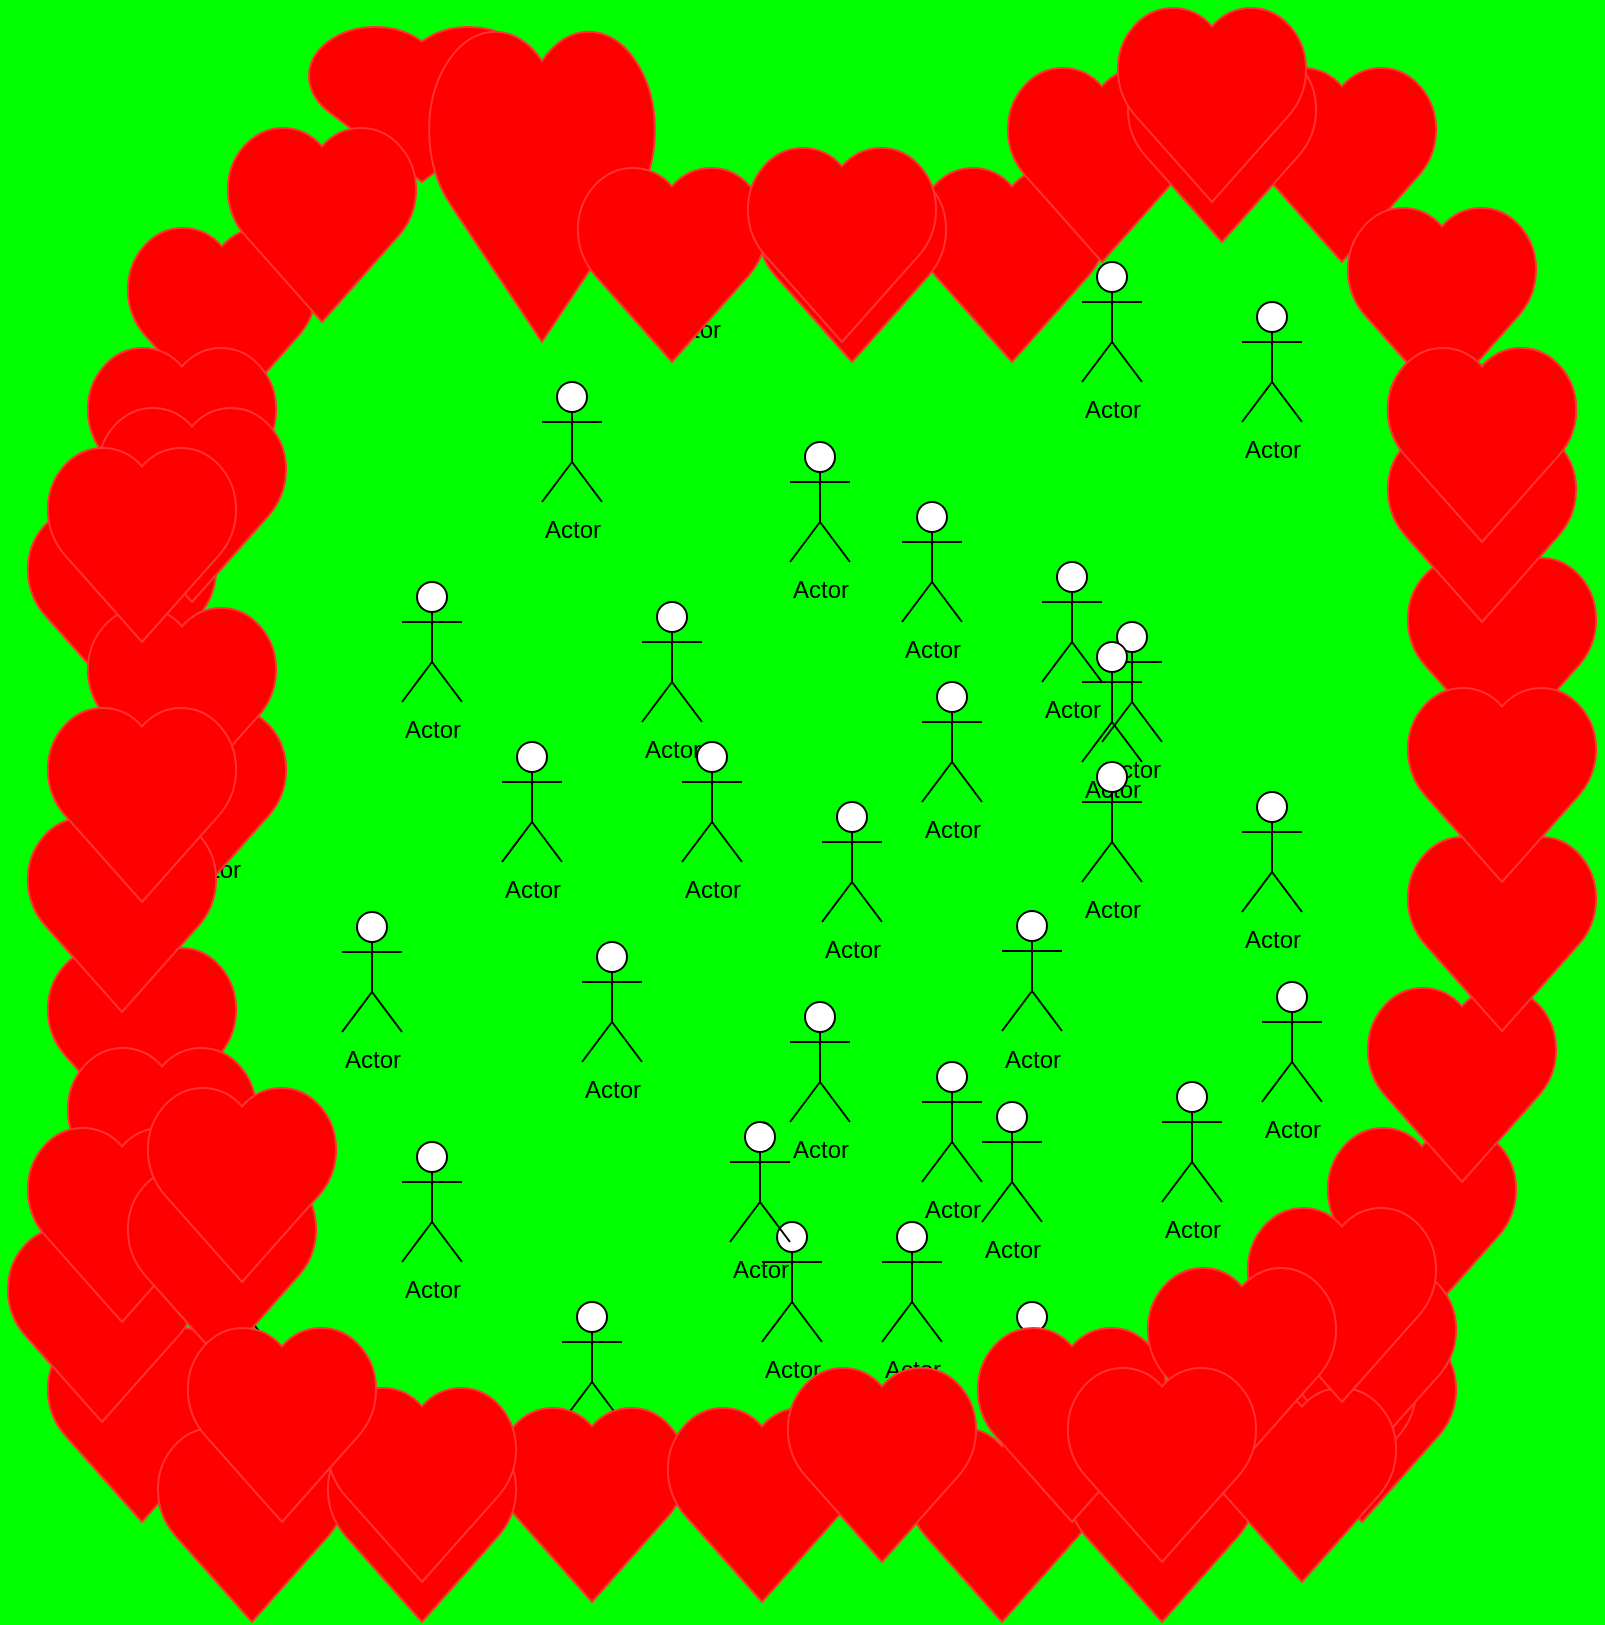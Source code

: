 <mxfile version="14.0.1" type="github">
  <diagram id="mqElQO4Gb72HrLTUOcsn" name="第 1 页">
    <mxGraphModel dx="1426" dy="891" grid="1" gridSize="10" guides="1" tooltips="1" connect="1" arrows="1" fold="1" page="1" pageScale="1" pageWidth="827" pageHeight="1169" background="#00FF00" math="0" shadow="0">
      <root>
        <mxCell id="0" />
        <mxCell id="1" parent="0" />
        <mxCell id="NIX0h1YYxs0aXMcXGmLt-5" value="Actor" style="shape=umlActor;verticalLabelPosition=bottom;verticalAlign=top;html=1;outlineConnect=0;" vertex="1" parent="1">
          <mxGeometry x="220" y="700" width="30" height="60" as="geometry" />
        </mxCell>
        <mxCell id="NIX0h1YYxs0aXMcXGmLt-6" value="Actor" style="shape=umlActor;verticalLabelPosition=bottom;verticalAlign=top;html=1;outlineConnect=0;" vertex="1" parent="1">
          <mxGeometry x="460" y="740" width="30" height="60" as="geometry" />
        </mxCell>
        <mxCell id="NIX0h1YYxs0aXMcXGmLt-8" value="Actor" style="shape=umlActor;verticalLabelPosition=bottom;verticalAlign=top;html=1;outlineConnect=0;" vertex="1" parent="1">
          <mxGeometry x="540" y="410" width="30" height="60" as="geometry" />
        </mxCell>
        <mxCell id="NIX0h1YYxs0aXMcXGmLt-9" value="Actor" style="shape=umlActor;verticalLabelPosition=bottom;verticalAlign=top;html=1;outlineConnect=0;" vertex="1" parent="1">
          <mxGeometry x="480" y="470" width="30" height="60" as="geometry" />
        </mxCell>
        <mxCell id="NIX0h1YYxs0aXMcXGmLt-10" value="Actor" style="shape=umlActor;verticalLabelPosition=bottom;verticalAlign=top;html=1;outlineConnect=0;" vertex="1" parent="1">
          <mxGeometry x="650" y="620" width="30" height="60" as="geometry" />
        </mxCell>
        <mxCell id="NIX0h1YYxs0aXMcXGmLt-11" value="Actor" style="shape=umlActor;verticalLabelPosition=bottom;verticalAlign=top;html=1;outlineConnect=0;" vertex="1" parent="1">
          <mxGeometry x="640" y="525" width="30" height="60" as="geometry" />
        </mxCell>
        <mxCell id="NIX0h1YYxs0aXMcXGmLt-12" value="Actor" style="shape=umlActor;verticalLabelPosition=bottom;verticalAlign=top;html=1;outlineConnect=0;" vertex="1" parent="1">
          <mxGeometry x="480" y="660" width="30" height="60" as="geometry" />
        </mxCell>
        <mxCell id="NIX0h1YYxs0aXMcXGmLt-13" value="Actor" style="shape=umlActor;verticalLabelPosition=bottom;verticalAlign=top;html=1;outlineConnect=0;" vertex="1" parent="1">
          <mxGeometry x="520" y="584.5" width="30" height="60" as="geometry" />
        </mxCell>
        <mxCell id="NIX0h1YYxs0aXMcXGmLt-14" value="Actor" style="shape=umlActor;verticalLabelPosition=bottom;verticalAlign=top;html=1;outlineConnect=0;" vertex="1" parent="1">
          <mxGeometry x="130" y="750" width="30" height="60" as="geometry" />
        </mxCell>
        <mxCell id="NIX0h1YYxs0aXMcXGmLt-15" value="Actor" style="shape=umlActor;verticalLabelPosition=bottom;verticalAlign=top;html=1;outlineConnect=0;" vertex="1" parent="1">
          <mxGeometry x="300" y="780" width="30" height="60" as="geometry" />
        </mxCell>
        <mxCell id="NIX0h1YYxs0aXMcXGmLt-16" value="Actor" style="shape=umlActor;verticalLabelPosition=bottom;verticalAlign=top;html=1;outlineConnect=0;" vertex="1" parent="1">
          <mxGeometry x="65" y="400" width="30" height="60" as="geometry" />
        </mxCell>
        <mxCell id="NIX0h1YYxs0aXMcXGmLt-17" value="Actor" style="shape=umlActor;verticalLabelPosition=bottom;verticalAlign=top;html=1;outlineConnect=0;" vertex="1" parent="1">
          <mxGeometry x="570" y="440" width="30" height="60" as="geometry" />
        </mxCell>
        <mxCell id="NIX0h1YYxs0aXMcXGmLt-18" value="Actor" style="shape=umlActor;verticalLabelPosition=bottom;verticalAlign=top;html=1;outlineConnect=0;" vertex="1" parent="1">
          <mxGeometry x="80" y="450" height="10" as="geometry" />
        </mxCell>
        <mxCell id="NIX0h1YYxs0aXMcXGmLt-19" value="Actor" style="shape=umlActor;verticalLabelPosition=bottom;verticalAlign=top;html=1;outlineConnect=0;" vertex="1" parent="1">
          <mxGeometry x="100" y="250" width="30" height="60" as="geometry" />
        </mxCell>
        <mxCell id="NIX0h1YYxs0aXMcXGmLt-20" value="Actor" style="shape=umlActor;verticalLabelPosition=bottom;verticalAlign=top;html=1;outlineConnect=0;" vertex="1" parent="1">
          <mxGeometry x="350" y="220" width="30" height="60" as="geometry" />
        </mxCell>
        <mxCell id="NIX0h1YYxs0aXMcXGmLt-23" value="Actor" style="shape=umlActor;verticalLabelPosition=bottom;verticalAlign=top;html=1;outlineConnect=0;" vertex="1" parent="1">
          <mxGeometry x="520" y="780" width="30" height="60" as="geometry" />
        </mxCell>
        <mxCell id="NIX0h1YYxs0aXMcXGmLt-24" value="Actor" style="shape=umlActor;verticalLabelPosition=bottom;verticalAlign=top;html=1;outlineConnect=0;" vertex="1" parent="1">
          <mxGeometry x="400" y="740" width="30" height="60" as="geometry" />
        </mxCell>
        <mxCell id="NIX0h1YYxs0aXMcXGmLt-25" value="Actor" style="shape=umlActor;verticalLabelPosition=bottom;verticalAlign=top;html=1;outlineConnect=0;" vertex="1" parent="1">
          <mxGeometry x="190" y="585" width="30" height="60" as="geometry" />
        </mxCell>
        <mxCell id="NIX0h1YYxs0aXMcXGmLt-26" value="Actor" style="shape=umlActor;verticalLabelPosition=bottom;verticalAlign=top;html=1;outlineConnect=0;" vertex="1" parent="1">
          <mxGeometry x="360" y="500" width="30" height="60" as="geometry" />
        </mxCell>
        <mxCell id="NIX0h1YYxs0aXMcXGmLt-27" value="Actor" style="shape=umlActor;verticalLabelPosition=bottom;verticalAlign=top;html=1;outlineConnect=0;" vertex="1" parent="1">
          <mxGeometry x="110" y="490" width="30" height="60" as="geometry" />
        </mxCell>
        <mxCell id="NIX0h1YYxs0aXMcXGmLt-28" value="Actor" style="shape=umlActor;verticalLabelPosition=bottom;verticalAlign=top;html=1;outlineConnect=0;" vertex="1" parent="1">
          <mxGeometry x="270" y="500" width="30" height="60" as="geometry" />
        </mxCell>
        <mxCell id="NIX0h1YYxs0aXMcXGmLt-29" value="Actor" style="shape=umlActor;verticalLabelPosition=bottom;verticalAlign=top;html=1;outlineConnect=0;" vertex="1" parent="1">
          <mxGeometry x="640" y="280" width="30" height="60" as="geometry" />
        </mxCell>
        <mxCell id="NIX0h1YYxs0aXMcXGmLt-30" value="Actor" style="shape=umlActor;verticalLabelPosition=bottom;verticalAlign=top;html=1;outlineConnect=0;" vertex="1" parent="1">
          <mxGeometry x="560" y="450" width="30" height="60" as="geometry" />
        </mxCell>
        <mxCell id="NIX0h1YYxs0aXMcXGmLt-31" value="Actor" style="shape=umlActor;verticalLabelPosition=bottom;verticalAlign=top;html=1;outlineConnect=0;" vertex="1" parent="1">
          <mxGeometry x="290" y="320" width="30" height="60" as="geometry" />
        </mxCell>
        <mxCell id="NIX0h1YYxs0aXMcXGmLt-32" value="Actor" style="shape=umlActor;verticalLabelPosition=bottom;verticalAlign=top;html=1;outlineConnect=0;" vertex="1" parent="1">
          <mxGeometry x="220" y="420" width="30" height="60" as="geometry" />
        </mxCell>
        <mxCell id="NIX0h1YYxs0aXMcXGmLt-33" value="Actor" style="shape=umlActor;verticalLabelPosition=bottom;verticalAlign=top;html=1;outlineConnect=0;" vertex="1" parent="1">
          <mxGeometry x="510" y="680" width="30" height="60" as="geometry" />
        </mxCell>
        <mxCell id="NIX0h1YYxs0aXMcXGmLt-34" value="Actor" style="shape=umlActor;verticalLabelPosition=bottom;verticalAlign=top;html=1;outlineConnect=0;" vertex="1" parent="1">
          <mxGeometry x="414" y="630" width="30" height="60" as="geometry" />
        </mxCell>
        <mxCell id="NIX0h1YYxs0aXMcXGmLt-35" value="Actor" style="shape=umlActor;verticalLabelPosition=bottom;verticalAlign=top;html=1;outlineConnect=0;" vertex="1" parent="1">
          <mxGeometry x="414" y="350" width="30" height="60" as="geometry" />
        </mxCell>
        <mxCell id="NIX0h1YYxs0aXMcXGmLt-36" value="Actor" style="shape=umlActor;verticalLabelPosition=bottom;verticalAlign=top;html=1;outlineConnect=0;" vertex="1" parent="1">
          <mxGeometry x="600" y="670" width="30" height="60" as="geometry" />
        </mxCell>
        <mxCell id="NIX0h1YYxs0aXMcXGmLt-37" value="Actor" style="shape=umlActor;verticalLabelPosition=bottom;verticalAlign=top;html=1;outlineConnect=0;" vertex="1" parent="1">
          <mxGeometry x="430" y="530" width="30" height="60" as="geometry" />
        </mxCell>
        <mxCell id="NIX0h1YYxs0aXMcXGmLt-38" value="Actor" style="shape=umlActor;verticalLabelPosition=bottom;verticalAlign=top;html=1;outlineConnect=0;" vertex="1" parent="1">
          <mxGeometry x="384" y="690" width="30" height="60" as="geometry" />
        </mxCell>
        <mxCell id="NIX0h1YYxs0aXMcXGmLt-39" value="Actor" style="shape=umlActor;verticalLabelPosition=bottom;verticalAlign=top;html=1;outlineConnect=0;" vertex="1" parent="1">
          <mxGeometry x="560" y="510" width="30" height="60" as="geometry" />
        </mxCell>
        <mxCell id="NIX0h1YYxs0aXMcXGmLt-40" value="Actor" style="shape=umlActor;verticalLabelPosition=bottom;verticalAlign=top;html=1;outlineConnect=0;" vertex="1" parent="1">
          <mxGeometry x="310" y="600" width="30" height="60" as="geometry" />
        </mxCell>
        <mxCell id="NIX0h1YYxs0aXMcXGmLt-41" value="Actor" style="shape=umlActor;verticalLabelPosition=bottom;verticalAlign=top;html=1;outlineConnect=0;" vertex="1" parent="1">
          <mxGeometry x="340" y="430" width="30" height="60" as="geometry" />
        </mxCell>
        <mxCell id="NIX0h1YYxs0aXMcXGmLt-43" value="Actor" style="shape=umlActor;verticalLabelPosition=bottom;verticalAlign=top;html=1;outlineConnect=0;" vertex="1" parent="1">
          <mxGeometry x="560" y="260" width="30" height="60" as="geometry" />
        </mxCell>
        <mxCell id="NIX0h1YYxs0aXMcXGmLt-47" value="Actor" style="shape=umlActor;verticalLabelPosition=bottom;verticalAlign=top;html=1;outlineConnect=0;" vertex="1" parent="1">
          <mxGeometry x="470" y="380" width="30" height="60" as="geometry" />
        </mxCell>
        <mxCell id="NIX0h1YYxs0aXMcXGmLt-54" value="" style="verticalLabelPosition=bottom;verticalAlign=top;html=1;shape=mxgraph.basic.heart;strokeColor=#FF3333;fillColor=#FF0000;" vertex="1" parent="1">
          <mxGeometry x="170" y="140" width="120" height="80" as="geometry" />
        </mxCell>
        <mxCell id="NIX0h1YYxs0aXMcXGmLt-57" value="" style="verticalLabelPosition=bottom;verticalAlign=top;html=1;shape=mxgraph.basic.heart;strokeColor=#FF3333;fillColor=#FF0000;" vertex="1" parent="1">
          <mxGeometry x="470" y="840" width="100" height="100" as="geometry" />
        </mxCell>
        <mxCell id="NIX0h1YYxs0aXMcXGmLt-58" value="" style="verticalLabelPosition=bottom;verticalAlign=top;html=1;shape=mxgraph.basic.heart;strokeColor=#FF3333;fillColor=#FF0000;" vertex="1" parent="1">
          <mxGeometry x="265" y="830" width="100" height="100" as="geometry" />
        </mxCell>
        <mxCell id="NIX0h1YYxs0aXMcXGmLt-59" value="" style="verticalLabelPosition=bottom;verticalAlign=top;html=1;shape=mxgraph.basic.heart;strokeColor=#FF3333;fillColor=#FF0000;" vertex="1" parent="1">
          <mxGeometry x="40" y="790" width="100" height="100" as="geometry" />
        </mxCell>
        <mxCell id="NIX0h1YYxs0aXMcXGmLt-60" value="" style="verticalLabelPosition=bottom;verticalAlign=top;html=1;shape=mxgraph.basic.heart;strokeColor=#FF3333;fillColor=#FF0000;" vertex="1" parent="1">
          <mxGeometry x="95" y="840" width="100" height="100" as="geometry" />
        </mxCell>
        <mxCell id="NIX0h1YYxs0aXMcXGmLt-61" value="" style="verticalLabelPosition=bottom;verticalAlign=top;html=1;shape=mxgraph.basic.heart;strokeColor=#FF3333;fillColor=#FF0000;" vertex="1" parent="1">
          <mxGeometry x="475" y="210" width="100" height="100" as="geometry" />
        </mxCell>
        <mxCell id="NIX0h1YYxs0aXMcXGmLt-62" value="" style="verticalLabelPosition=bottom;verticalAlign=top;html=1;shape=mxgraph.basic.heart;strokeColor=#FF3333;fillColor=#FF0000;" vertex="1" parent="1">
          <mxGeometry x="230" y="140" width="120" height="160" as="geometry" />
        </mxCell>
        <mxCell id="NIX0h1YYxs0aXMcXGmLt-63" value="" style="verticalLabelPosition=bottom;verticalAlign=top;html=1;shape=mxgraph.basic.heart;strokeColor=#FF3333;fillColor=#FF0000;" vertex="1" parent="1">
          <mxGeometry x="65" y="480" width="100" height="100" as="geometry" />
        </mxCell>
        <mxCell id="NIX0h1YYxs0aXMcXGmLt-64" value="" style="verticalLabelPosition=bottom;verticalAlign=top;html=1;shape=mxgraph.basic.heart;strokeColor=#FF3333;fillColor=#FF0000;" vertex="1" parent="1">
          <mxGeometry x="20" y="740" width="100" height="100" as="geometry" />
        </mxCell>
        <mxCell id="NIX0h1YYxs0aXMcXGmLt-65" value="" style="verticalLabelPosition=bottom;verticalAlign=top;html=1;shape=mxgraph.basic.heart;strokeColor=#FF3333;fillColor=#FF0000;" vertex="1" parent="1">
          <mxGeometry x="40" y="600" width="100" height="100" as="geometry" />
        </mxCell>
        <mxCell id="NIX0h1YYxs0aXMcXGmLt-68" value="" style="verticalLabelPosition=bottom;verticalAlign=top;html=1;shape=mxgraph.basic.heart;strokeColor=#FF3333;fillColor=#FF0000;" vertex="1" parent="1">
          <mxGeometry x="80" y="240" width="100" height="100" as="geometry" />
        </mxCell>
        <mxCell id="NIX0h1YYxs0aXMcXGmLt-69" value="" style="verticalLabelPosition=bottom;verticalAlign=top;html=1;shape=mxgraph.basic.heart;strokeColor=#FF3333;fillColor=#FF0000;" vertex="1" parent="1">
          <mxGeometry x="710" y="300" width="100" height="100" as="geometry" />
        </mxCell>
        <mxCell id="NIX0h1YYxs0aXMcXGmLt-70" value="" style="verticalLabelPosition=bottom;verticalAlign=top;html=1;shape=mxgraph.basic.heart;strokeColor=#FF3333;fillColor=#FF0000;" vertex="1" parent="1">
          <mxGeometry x="395" y="210" width="100" height="100" as="geometry" />
        </mxCell>
        <mxCell id="NIX0h1YYxs0aXMcXGmLt-71" value="" style="verticalLabelPosition=bottom;verticalAlign=top;html=1;shape=mxgraph.basic.heart;strokeColor=#FF3333;fillColor=#FF0000;" vertex="1" parent="1">
          <mxGeometry x="180" y="840" width="100" height="100" as="geometry" />
        </mxCell>
        <mxCell id="NIX0h1YYxs0aXMcXGmLt-72" value="" style="verticalLabelPosition=bottom;verticalAlign=top;html=1;shape=mxgraph.basic.heart;strokeColor=#FF3333;fillColor=#FF0000;" vertex="1" parent="1">
          <mxGeometry x="520" y="160" width="100" height="100" as="geometry" />
        </mxCell>
        <mxCell id="NIX0h1YYxs0aXMcXGmLt-73" value="" style="verticalLabelPosition=bottom;verticalAlign=top;html=1;shape=mxgraph.basic.heart;strokeColor=#FF3333;fillColor=#FF0000;" vertex="1" parent="1">
          <mxGeometry x="550" y="840" width="100" height="100" as="geometry" />
        </mxCell>
        <mxCell id="NIX0h1YYxs0aXMcXGmLt-74" value="" style="verticalLabelPosition=bottom;verticalAlign=top;html=1;shape=mxgraph.basic.heart;strokeColor=#FF3333;fillColor=#FF0000;" vertex="1" parent="1">
          <mxGeometry x="680" y="690" width="100" height="100" as="geometry" />
        </mxCell>
        <mxCell id="NIX0h1YYxs0aXMcXGmLt-75" value="" style="verticalLabelPosition=bottom;verticalAlign=top;html=1;shape=mxgraph.basic.heart;strokeColor=#FF3333;fillColor=#FF0000;" vertex="1" parent="1">
          <mxGeometry x="700" y="620" width="100" height="100" as="geometry" />
        </mxCell>
        <mxCell id="NIX0h1YYxs0aXMcXGmLt-76" value="" style="verticalLabelPosition=bottom;verticalAlign=top;html=1;shape=mxgraph.basic.heart;strokeColor=#FF3333;fillColor=#FF0000;" vertex="1" parent="1">
          <mxGeometry x="720" y="405" width="100" height="100" as="geometry" />
        </mxCell>
        <mxCell id="NIX0h1YYxs0aXMcXGmLt-77" value="" style="verticalLabelPosition=bottom;verticalAlign=top;html=1;shape=mxgraph.basic.heart;strokeColor=#FF3333;fillColor=#FF0000;" vertex="1" parent="1">
          <mxGeometry x="640" y="160" width="100" height="100" as="geometry" />
        </mxCell>
        <mxCell id="NIX0h1YYxs0aXMcXGmLt-78" value="" style="verticalLabelPosition=bottom;verticalAlign=top;html=1;shape=mxgraph.basic.heart;strokeColor=#FF3333;fillColor=#FF0000;" vertex="1" parent="1">
          <mxGeometry x="60" y="300" width="100" height="100" as="geometry" />
        </mxCell>
        <mxCell id="NIX0h1YYxs0aXMcXGmLt-79" value="" style="verticalLabelPosition=bottom;verticalAlign=top;html=1;shape=mxgraph.basic.heart;strokeColor=#FF3333;fillColor=#FF0000;" vertex="1" parent="1">
          <mxGeometry x="50" y="650" width="100" height="100" as="geometry" />
        </mxCell>
        <mxCell id="NIX0h1YYxs0aXMcXGmLt-81" value="" style="verticalLabelPosition=bottom;verticalAlign=top;html=1;shape=mxgraph.basic.heart;strokeColor=#FF3333;fillColor=#FF0000;" vertex="1" parent="1">
          <mxGeometry x="305" y="210" width="100" height="100" as="geometry" />
        </mxCell>
        <mxCell id="NIX0h1YYxs0aXMcXGmLt-82" value="" style="verticalLabelPosition=bottom;verticalAlign=top;html=1;shape=mxgraph.basic.heart;strokeColor=#FF3333;fillColor=#FF0000;" vertex="1" parent="1">
          <mxGeometry x="130" y="190" width="100" height="100" as="geometry" />
        </mxCell>
        <mxCell id="NIX0h1YYxs0aXMcXGmLt-83" value="" style="verticalLabelPosition=bottom;verticalAlign=top;html=1;shape=mxgraph.basic.heart;strokeColor=#FF3333;fillColor=#FF0000;" vertex="1" parent="1">
          <mxGeometry x="350" y="830" width="100" height="100" as="geometry" />
        </mxCell>
        <mxCell id="NIX0h1YYxs0aXMcXGmLt-84" value="" style="verticalLabelPosition=bottom;verticalAlign=top;html=1;shape=mxgraph.basic.heart;strokeColor=#FF3333;fillColor=#FF0000;" vertex="1" parent="1">
          <mxGeometry x="30" y="380" width="100" height="100" as="geometry" />
        </mxCell>
        <mxCell id="NIX0h1YYxs0aXMcXGmLt-85" value="" style="verticalLabelPosition=bottom;verticalAlign=top;html=1;shape=mxgraph.basic.heart;strokeColor=#FF3333;fillColor=#FF0000;" vertex="1" parent="1">
          <mxGeometry x="650" y="790" width="100" height="100" as="geometry" />
        </mxCell>
        <mxCell id="NIX0h1YYxs0aXMcXGmLt-86" value="" style="verticalLabelPosition=bottom;verticalAlign=top;html=1;shape=mxgraph.basic.heart;strokeColor=#FF3333;fillColor=#FF0000;" vertex="1" parent="1">
          <mxGeometry x="720" y="544.5" width="100" height="100" as="geometry" />
        </mxCell>
        <mxCell id="NIX0h1YYxs0aXMcXGmLt-87" value="" style="verticalLabelPosition=bottom;verticalAlign=top;html=1;shape=mxgraph.basic.heart;strokeColor=#FF3333;fillColor=#FF0000;" vertex="1" parent="1">
          <mxGeometry x="720" y="470" width="100" height="100" as="geometry" />
        </mxCell>
        <mxCell id="NIX0h1YYxs0aXMcXGmLt-88" value="" style="verticalLabelPosition=bottom;verticalAlign=top;html=1;shape=mxgraph.basic.heart;strokeColor=#FF3333;fillColor=#FF0000;" vertex="1" parent="1">
          <mxGeometry x="580" y="150" width="100" height="100" as="geometry" />
        </mxCell>
        <mxCell id="NIX0h1YYxs0aXMcXGmLt-89" value="" style="verticalLabelPosition=bottom;verticalAlign=top;html=1;shape=mxgraph.basic.heart;strokeColor=#FF3333;fillColor=#FF0000;" vertex="1" parent="1">
          <mxGeometry x="690" y="230" width="100" height="100" as="geometry" />
        </mxCell>
        <mxCell id="NIX0h1YYxs0aXMcXGmLt-90" value="" style="verticalLabelPosition=bottom;verticalAlign=top;html=1;shape=mxgraph.basic.heart;strokeColor=#FF3333;fillColor=#FF0000;" vertex="1" parent="1">
          <mxGeometry x="30" y="535" width="100" height="100" as="geometry" />
        </mxCell>
        <mxCell id="NIX0h1YYxs0aXMcXGmLt-91" value="" style="verticalLabelPosition=bottom;verticalAlign=top;html=1;shape=mxgraph.basic.heart;strokeColor=#FF3333;fillColor=#FF0000;" vertex="1" parent="1">
          <mxGeometry x="710" y="340" width="100" height="100" as="geometry" />
        </mxCell>
        <mxCell id="NIX0h1YYxs0aXMcXGmLt-92" value="" style="verticalLabelPosition=bottom;verticalAlign=top;html=1;shape=mxgraph.basic.heart;strokeColor=#FF3333;fillColor=#FF0000;" vertex="1" parent="1">
          <mxGeometry x="630" y="790" width="100" height="100" as="geometry" />
        </mxCell>
        <mxCell id="NIX0h1YYxs0aXMcXGmLt-93" value="" style="verticalLabelPosition=bottom;verticalAlign=top;html=1;shape=mxgraph.basic.heart;strokeColor=#FF3333;fillColor=#FF0000;" vertex="1" parent="1">
          <mxGeometry x="410" y="810" width="100" height="100" as="geometry" />
        </mxCell>
        <mxCell id="NIX0h1YYxs0aXMcXGmLt-94" value="" style="verticalLabelPosition=bottom;verticalAlign=top;html=1;shape=mxgraph.basic.heart;strokeColor=#FF3333;fillColor=#FF0000;" vertex="1" parent="1">
          <mxGeometry x="60" y="430" width="100" height="100" as="geometry" />
        </mxCell>
        <mxCell id="NIX0h1YYxs0aXMcXGmLt-95" value="" style="verticalLabelPosition=bottom;verticalAlign=top;html=1;shape=mxgraph.basic.heart;strokeColor=#FF3333;fillColor=#FF0000;" vertex="1" parent="1">
          <mxGeometry x="30" y="690" width="100" height="100" as="geometry" />
        </mxCell>
        <mxCell id="NIX0h1YYxs0aXMcXGmLt-96" value="" style="verticalLabelPosition=bottom;verticalAlign=top;html=1;shape=mxgraph.basic.heart;strokeColor=#FF3333;fillColor=#FF0000;" vertex="1" parent="1">
          <mxGeometry x="650" y="760" width="100" height="100" as="geometry" />
        </mxCell>
        <mxCell id="NIX0h1YYxs0aXMcXGmLt-97" value="" style="verticalLabelPosition=bottom;verticalAlign=top;html=1;shape=mxgraph.basic.heart;strokeColor=#FF3333;fillColor=#FF0000;" vertex="1" parent="1">
          <mxGeometry x="620" y="820" width="100" height="100" as="geometry" />
        </mxCell>
        <mxCell id="NIX0h1YYxs0aXMcXGmLt-102" value="" style="verticalLabelPosition=bottom;verticalAlign=top;html=1;shape=mxgraph.basic.heart;strokeColor=#FF3333;fillColor=#FF0000;" vertex="1" parent="1">
          <mxGeometry x="180" y="820" width="100" height="100" as="geometry" />
        </mxCell>
        <mxCell id="NIX0h1YYxs0aXMcXGmLt-103" value="" style="verticalLabelPosition=bottom;verticalAlign=top;html=1;shape=mxgraph.basic.heart;strokeColor=#FF3333;fillColor=#FF0000;" vertex="1" parent="1">
          <mxGeometry x="40" y="480" width="100" height="100" as="geometry" />
        </mxCell>
        <mxCell id="NIX0h1YYxs0aXMcXGmLt-104" value="" style="verticalLabelPosition=bottom;verticalAlign=top;html=1;shape=mxgraph.basic.heart;strokeColor=#FF3333;fillColor=#FF0000;" vertex="1" parent="1">
          <mxGeometry x="710" y="300" width="100" height="100" as="geometry" />
        </mxCell>
        <mxCell id="NIX0h1YYxs0aXMcXGmLt-105" value="" style="verticalLabelPosition=bottom;verticalAlign=top;html=1;shape=mxgraph.basic.heart;strokeColor=#FF3333;fillColor=#FF0000;" vertex="1" parent="1">
          <mxGeometry x="575" y="130" width="100" height="100" as="geometry" />
        </mxCell>
        <mxCell id="NIX0h1YYxs0aXMcXGmLt-106" value="" style="verticalLabelPosition=bottom;verticalAlign=top;html=1;shape=mxgraph.basic.heart;strokeColor=#FF3333;fillColor=#FF0000;" vertex="1" parent="1">
          <mxGeometry x="640" y="730" width="100" height="100" as="geometry" />
        </mxCell>
        <mxCell id="NIX0h1YYxs0aXMcXGmLt-107" value="" style="verticalLabelPosition=bottom;verticalAlign=top;html=1;shape=mxgraph.basic.heart;strokeColor=#FF3333;fillColor=#FF0000;" vertex="1" parent="1">
          <mxGeometry x="65" y="330" width="100" height="100" as="geometry" />
        </mxCell>
        <mxCell id="NIX0h1YYxs0aXMcXGmLt-108" value="" style="verticalLabelPosition=bottom;verticalAlign=top;html=1;shape=mxgraph.basic.heart;strokeColor=#FF3333;fillColor=#FF0000;" vertex="1" parent="1">
          <mxGeometry x="505" y="790" width="100" height="100" as="geometry" />
        </mxCell>
        <mxCell id="NIX0h1YYxs0aXMcXGmLt-109" value="" style="verticalLabelPosition=bottom;verticalAlign=top;html=1;shape=mxgraph.basic.heart;strokeColor=#FF3333;fillColor=#FF0000;" vertex="1" parent="1">
          <mxGeometry x="40" y="350" width="100" height="100" as="geometry" />
        </mxCell>
        <mxCell id="NIX0h1YYxs0aXMcXGmLt-110" value="" style="verticalLabelPosition=bottom;verticalAlign=top;html=1;shape=mxgraph.basic.heart;strokeColor=#FF3333;fillColor=#FF0000;" vertex="1" parent="1">
          <mxGeometry x="390" y="200" width="100" height="100" as="geometry" />
        </mxCell>
        <mxCell id="NIX0h1YYxs0aXMcXGmLt-111" value="" style="verticalLabelPosition=bottom;verticalAlign=top;html=1;shape=mxgraph.basic.heart;strokeColor=#FF3333;fillColor=#FF0000;" vertex="1" parent="1">
          <mxGeometry x="590" y="760" width="100" height="100" as="geometry" />
        </mxCell>
        <mxCell id="NIX0h1YYxs0aXMcXGmLt-113" value="" style="verticalLabelPosition=bottom;verticalAlign=top;html=1;shape=mxgraph.basic.heart;strokeColor=#FF3333;fillColor=#FF0000;" vertex="1" parent="1">
          <mxGeometry x="80" y="710" width="100" height="100" as="geometry" />
        </mxCell>
        <mxCell id="NIX0h1YYxs0aXMcXGmLt-114" value="" style="verticalLabelPosition=bottom;verticalAlign=top;html=1;shape=mxgraph.basic.heart;strokeColor=#FF3333;fillColor=#FF0000;" vertex="1" parent="1">
          <mxGeometry x="90" y="670" width="100" height="100" as="geometry" />
        </mxCell>
        <mxCell id="NIX0h1YYxs0aXMcXGmLt-118" value="" style="verticalLabelPosition=bottom;verticalAlign=top;html=1;shape=mxgraph.basic.heart;strokeColor=#FF3333;fillColor=#FF0000;" vertex="1" parent="1">
          <mxGeometry x="110" y="790" width="100" height="100" as="geometry" />
        </mxCell>
        <mxCell id="NIX0h1YYxs0aXMcXGmLt-120" value="" style="verticalLabelPosition=bottom;verticalAlign=top;html=1;shape=mxgraph.basic.heart;strokeColor=#FF3333;fillColor=#FF0000;" vertex="1" parent="1">
          <mxGeometry x="550" y="810" width="100" height="100" as="geometry" />
        </mxCell>
      </root>
    </mxGraphModel>
  </diagram>
</mxfile>
